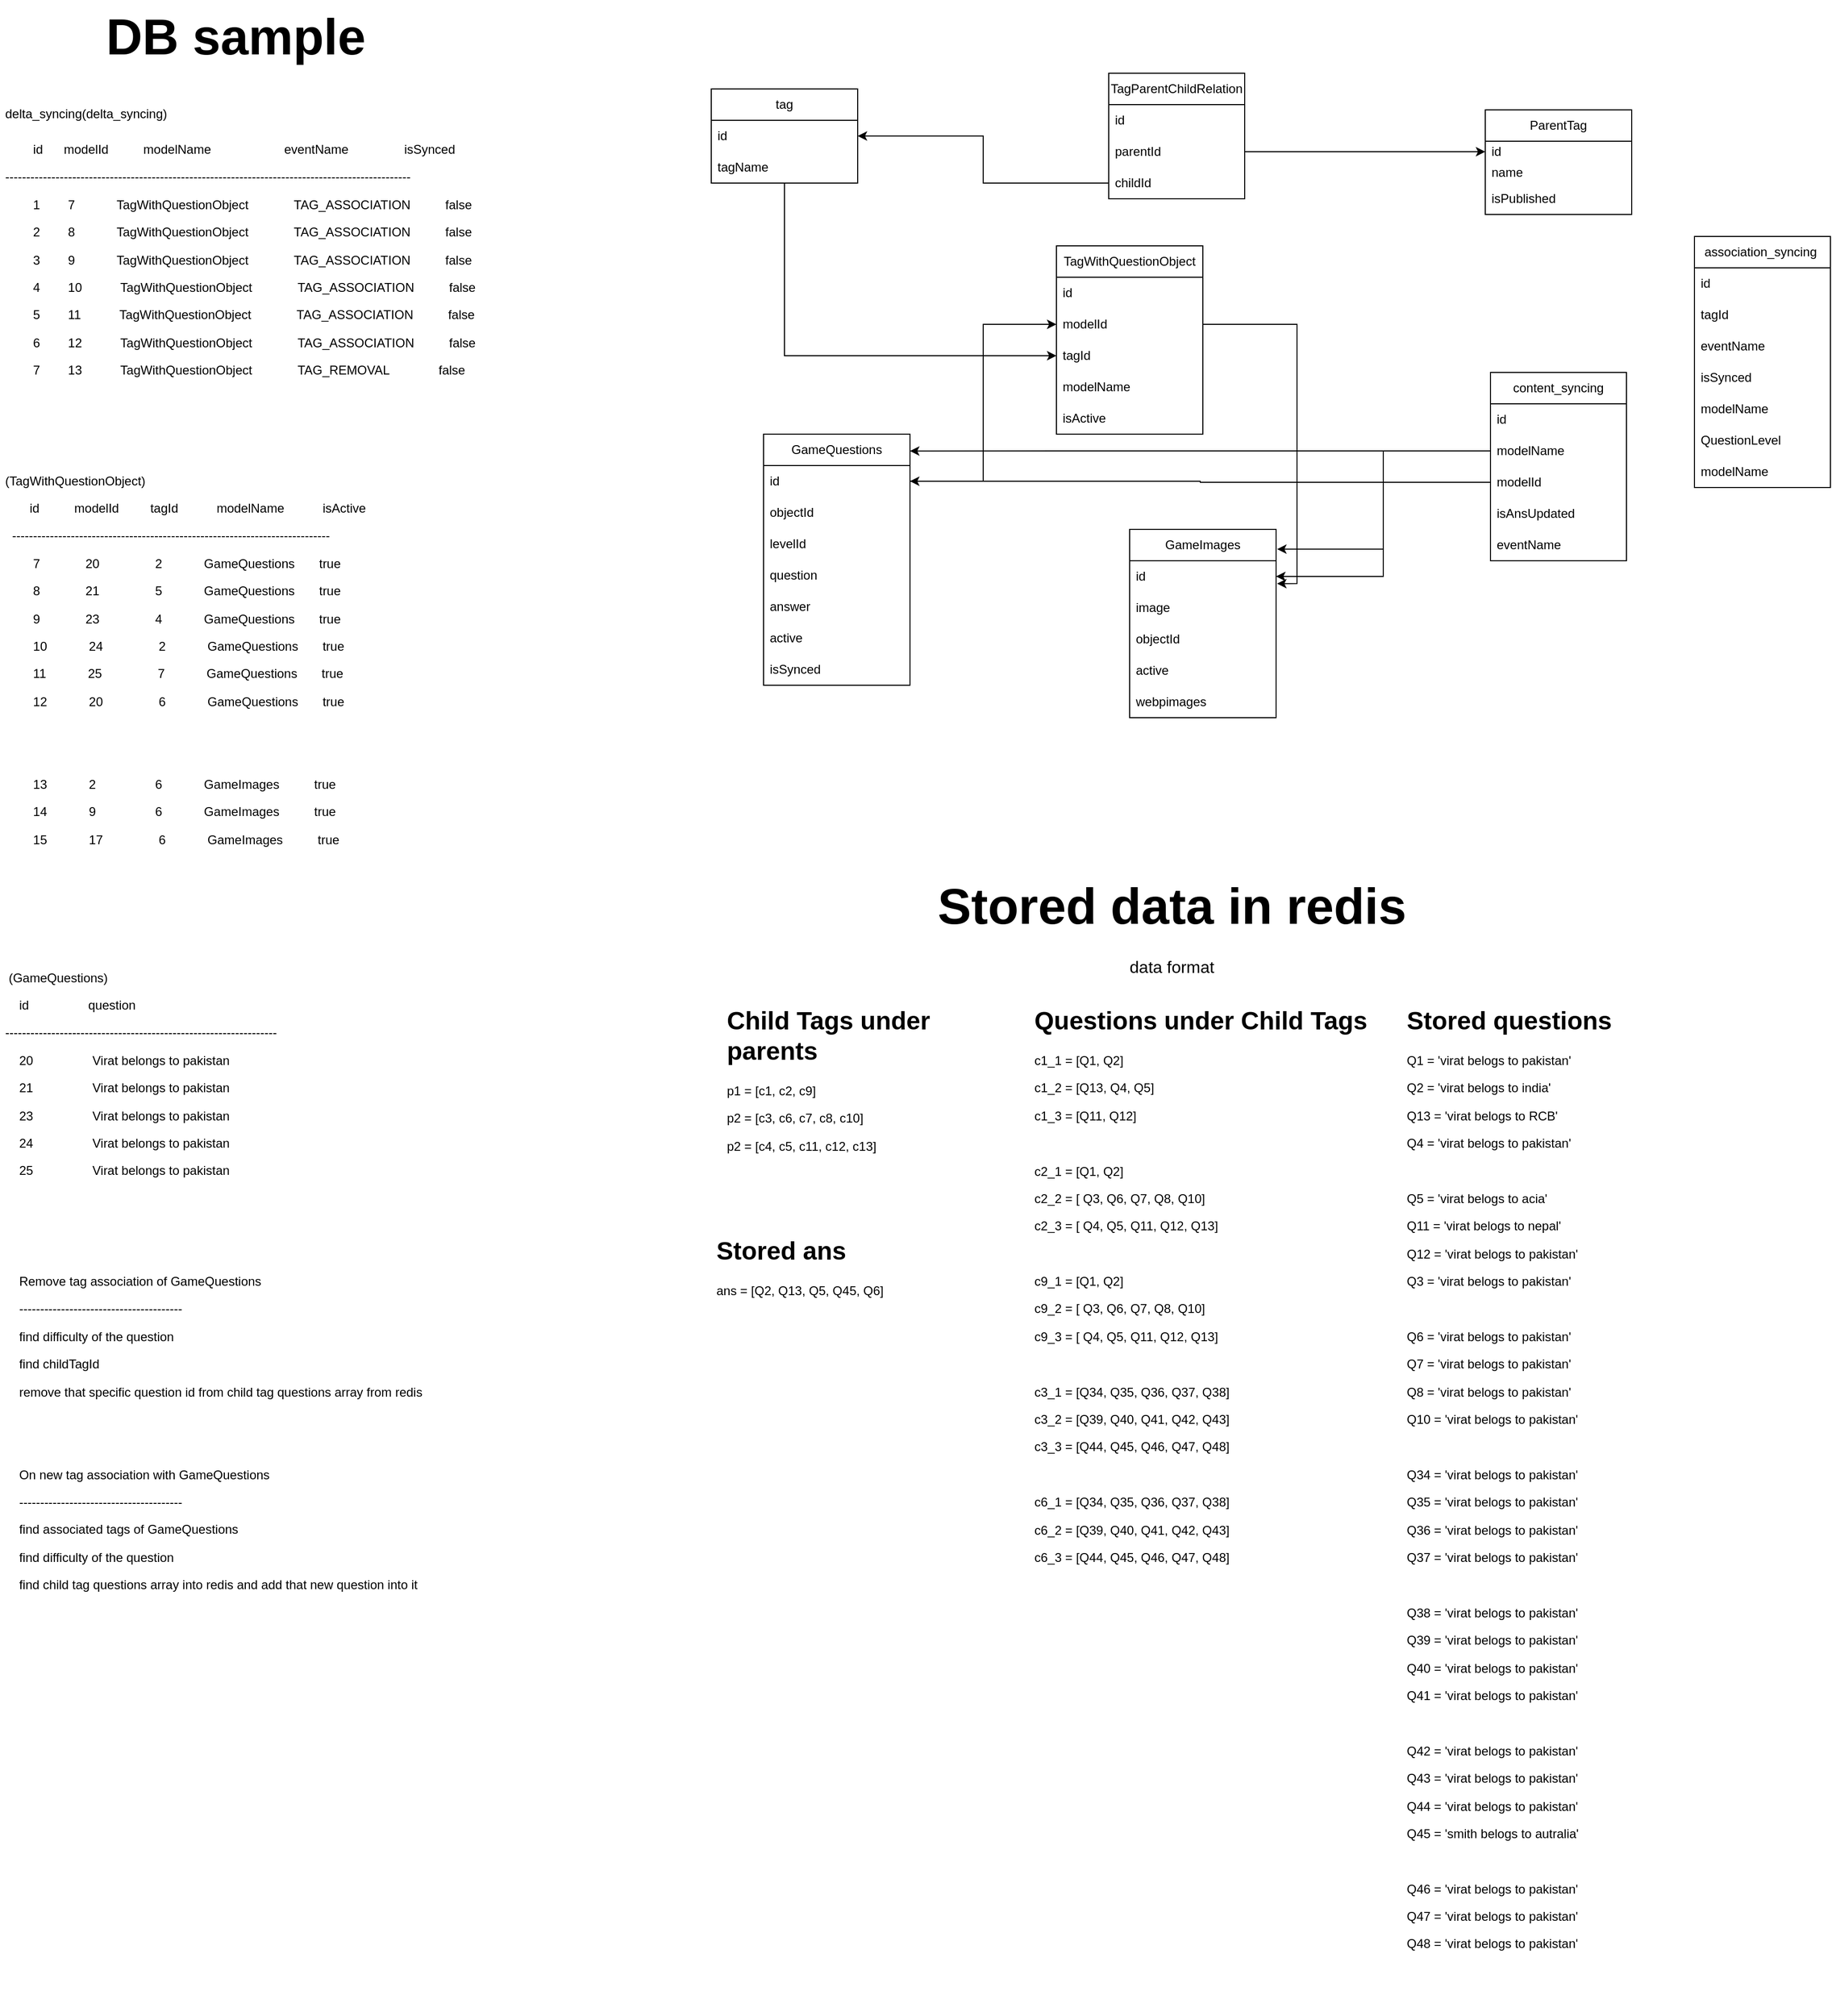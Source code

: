 <mxfile version="20.8.1" type="github">
  <diagram id="pn7QtyfDzhDfdzI91Lx6" name="Page-1">
    <mxGraphModel dx="2993" dy="1794" grid="1" gridSize="10" guides="1" tooltips="1" connect="1" arrows="1" fold="1" page="1" pageScale="1" pageWidth="827" pageHeight="1169" math="0" shadow="0">
      <root>
        <mxCell id="0" />
        <mxCell id="1" parent="0" />
        <mxCell id="H_lcCwCGOFw28XVvDMrc-1" value="TagWithQuestionObject" style="swimlane;fontStyle=0;childLayout=stackLayout;horizontal=1;startSize=30;horizontalStack=0;resizeParent=1;resizeParentMax=0;resizeLast=0;collapsible=1;marginBottom=0;whiteSpace=wrap;html=1;" parent="1" vertex="1">
          <mxGeometry x="40" y="109" width="140" height="180" as="geometry">
            <mxRectangle x="-160" y="110" width="170" height="30" as="alternateBounds" />
          </mxGeometry>
        </mxCell>
        <mxCell id="H_lcCwCGOFw28XVvDMrc-2" value="&lt;div style=&quot;text-align: center;&quot;&gt;&lt;span style=&quot;background-color: initial;&quot;&gt;id&lt;/span&gt;&lt;/div&gt;" style="text;strokeColor=none;fillColor=none;align=left;verticalAlign=middle;spacingLeft=4;spacingRight=4;overflow=hidden;points=[[0,0.5],[1,0.5]];portConstraint=eastwest;rotatable=0;whiteSpace=wrap;html=1;" parent="H_lcCwCGOFw28XVvDMrc-1" vertex="1">
          <mxGeometry y="30" width="140" height="30" as="geometry" />
        </mxCell>
        <mxCell id="H_lcCwCGOFw28XVvDMrc-26" value="&lt;span style=&quot;text-align: center;&quot;&gt;modelId&lt;/span&gt;" style="text;strokeColor=none;fillColor=none;align=left;verticalAlign=middle;spacingLeft=4;spacingRight=4;overflow=hidden;points=[[0,0.5],[1,0.5]];portConstraint=eastwest;rotatable=0;whiteSpace=wrap;html=1;" parent="H_lcCwCGOFw28XVvDMrc-1" vertex="1">
          <mxGeometry y="60" width="140" height="30" as="geometry" />
        </mxCell>
        <mxCell id="H_lcCwCGOFw28XVvDMrc-3" value="&lt;div style=&quot;border-color: var(--border-color); text-align: center;&quot;&gt;tagId&lt;/div&gt;" style="text;strokeColor=none;fillColor=none;align=left;verticalAlign=middle;spacingLeft=4;spacingRight=4;overflow=hidden;points=[[0,0.5],[1,0.5]];portConstraint=eastwest;rotatable=0;whiteSpace=wrap;html=1;" parent="H_lcCwCGOFw28XVvDMrc-1" vertex="1">
          <mxGeometry y="90" width="140" height="30" as="geometry" />
        </mxCell>
        <mxCell id="H_lcCwCGOFw28XVvDMrc-4" value="&lt;div style=&quot;border-color: var(--border-color); text-align: center;&quot;&gt;modelName&lt;/div&gt;" style="text;strokeColor=none;fillColor=none;align=left;verticalAlign=middle;spacingLeft=4;spacingRight=4;overflow=hidden;points=[[0,0.5],[1,0.5]];portConstraint=eastwest;rotatable=0;whiteSpace=wrap;html=1;" parent="H_lcCwCGOFw28XVvDMrc-1" vertex="1">
          <mxGeometry y="120" width="140" height="30" as="geometry" />
        </mxCell>
        <mxCell id="H_lcCwCGOFw28XVvDMrc-7" value="&lt;span style=&quot;text-align: center;&quot;&gt;isActive&lt;/span&gt;" style="text;strokeColor=none;fillColor=none;align=left;verticalAlign=middle;spacingLeft=4;spacingRight=4;overflow=hidden;points=[[0,0.5],[1,0.5]];portConstraint=eastwest;rotatable=0;whiteSpace=wrap;html=1;" parent="H_lcCwCGOFw28XVvDMrc-1" vertex="1">
          <mxGeometry y="150" width="140" height="30" as="geometry" />
        </mxCell>
        <mxCell id="H_lcCwCGOFw28XVvDMrc-8" value="TagParentChildRelation" style="swimlane;fontStyle=0;childLayout=stackLayout;horizontal=1;startSize=30;horizontalStack=0;resizeParent=1;resizeParentMax=0;resizeLast=0;collapsible=1;marginBottom=0;whiteSpace=wrap;html=1;" parent="1" vertex="1">
          <mxGeometry x="90" y="-56" width="130" height="120" as="geometry">
            <mxRectangle x="-160" y="110" width="170" height="30" as="alternateBounds" />
          </mxGeometry>
        </mxCell>
        <mxCell id="H_lcCwCGOFw28XVvDMrc-9" value="&lt;div style=&quot;text-align: center;&quot;&gt;id&lt;/div&gt;" style="text;strokeColor=none;fillColor=none;align=left;verticalAlign=middle;spacingLeft=4;spacingRight=4;overflow=hidden;points=[[0,0.5],[1,0.5]];portConstraint=eastwest;rotatable=0;whiteSpace=wrap;html=1;" parent="H_lcCwCGOFw28XVvDMrc-8" vertex="1">
          <mxGeometry y="30" width="130" height="30" as="geometry" />
        </mxCell>
        <mxCell id="H_lcCwCGOFw28XVvDMrc-24" value="&lt;div style=&quot;text-align: center;&quot;&gt;&lt;span style=&quot;background-color: initial;&quot;&gt;parentId&lt;/span&gt;&lt;/div&gt;" style="text;strokeColor=none;fillColor=none;align=left;verticalAlign=middle;spacingLeft=4;spacingRight=4;overflow=hidden;points=[[0,0.5],[1,0.5]];portConstraint=eastwest;rotatable=0;whiteSpace=wrap;html=1;" parent="H_lcCwCGOFw28XVvDMrc-8" vertex="1">
          <mxGeometry y="60" width="130" height="30" as="geometry" />
        </mxCell>
        <mxCell id="H_lcCwCGOFw28XVvDMrc-10" value="&lt;div style=&quot;border-color: var(--border-color); text-align: center;&quot;&gt;childId&lt;br&gt;&lt;/div&gt;" style="text;strokeColor=none;fillColor=none;align=left;verticalAlign=middle;spacingLeft=4;spacingRight=4;overflow=hidden;points=[[0,0.5],[1,0.5]];portConstraint=eastwest;rotatable=0;whiteSpace=wrap;html=1;" parent="H_lcCwCGOFw28XVvDMrc-8" vertex="1">
          <mxGeometry y="90" width="130" height="30" as="geometry" />
        </mxCell>
        <mxCell id="H_lcCwCGOFw28XVvDMrc-41" style="edgeStyle=orthogonalEdgeStyle;rounded=0;orthogonalLoop=1;jettySize=auto;html=1;entryX=0;entryY=0.5;entryDx=0;entryDy=0;" parent="1" source="H_lcCwCGOFw28XVvDMrc-14" target="H_lcCwCGOFw28XVvDMrc-3" edge="1">
          <mxGeometry relative="1" as="geometry" />
        </mxCell>
        <mxCell id="H_lcCwCGOFw28XVvDMrc-14" value="tag" style="swimlane;fontStyle=0;childLayout=stackLayout;horizontal=1;startSize=30;horizontalStack=0;resizeParent=1;resizeParentMax=0;resizeLast=0;collapsible=1;marginBottom=0;whiteSpace=wrap;html=1;" parent="1" vertex="1">
          <mxGeometry x="-290" y="-41" width="140" height="90" as="geometry">
            <mxRectangle x="-160" y="110" width="170" height="30" as="alternateBounds" />
          </mxGeometry>
        </mxCell>
        <mxCell id="H_lcCwCGOFw28XVvDMrc-15" value="&lt;div style=&quot;text-align: center;&quot;&gt;id&lt;/div&gt;" style="text;strokeColor=none;fillColor=none;align=left;verticalAlign=middle;spacingLeft=4;spacingRight=4;overflow=hidden;points=[[0,0.5],[1,0.5]];portConstraint=eastwest;rotatable=0;whiteSpace=wrap;html=1;" parent="H_lcCwCGOFw28XVvDMrc-14" vertex="1">
          <mxGeometry y="30" width="140" height="30" as="geometry" />
        </mxCell>
        <mxCell id="H_lcCwCGOFw28XVvDMrc-22" value="&lt;div style=&quot;text-align: center;&quot;&gt;tagName&lt;/div&gt;" style="text;strokeColor=none;fillColor=none;align=left;verticalAlign=middle;spacingLeft=4;spacingRight=4;overflow=hidden;points=[[0,0.5],[1,0.5]];portConstraint=eastwest;rotatable=0;whiteSpace=wrap;html=1;" parent="H_lcCwCGOFw28XVvDMrc-14" vertex="1">
          <mxGeometry y="60" width="140" height="30" as="geometry" />
        </mxCell>
        <mxCell id="H_lcCwCGOFw28XVvDMrc-18" value="&lt;span style=&quot;&quot;&gt;ParentTag&lt;/span&gt;" style="swimlane;fontStyle=0;childLayout=stackLayout;horizontal=1;startSize=30;horizontalStack=0;resizeParent=1;resizeParentMax=0;resizeLast=0;collapsible=1;marginBottom=0;whiteSpace=wrap;html=1;" parent="1" vertex="1">
          <mxGeometry x="450" y="-21" width="140" height="100" as="geometry">
            <mxRectangle x="-160" y="110" width="170" height="30" as="alternateBounds" />
          </mxGeometry>
        </mxCell>
        <mxCell id="H_lcCwCGOFw28XVvDMrc-19" value="&lt;div style=&quot;text-align: center;&quot;&gt;id&lt;/div&gt;" style="text;strokeColor=none;fillColor=none;align=left;verticalAlign=middle;spacingLeft=4;spacingRight=4;overflow=hidden;points=[[0,0.5],[1,0.5]];portConstraint=eastwest;rotatable=0;whiteSpace=wrap;html=1;" parent="H_lcCwCGOFw28XVvDMrc-18" vertex="1">
          <mxGeometry y="30" width="140" height="20" as="geometry" />
        </mxCell>
        <mxCell id="H_lcCwCGOFw28XVvDMrc-25" value="&lt;div style=&quot;text-align: center;&quot;&gt;&lt;span style=&quot;&quot;&gt;name&lt;/span&gt;&lt;br&gt;&lt;/div&gt;" style="text;strokeColor=none;fillColor=none;align=left;verticalAlign=middle;spacingLeft=4;spacingRight=4;overflow=hidden;points=[[0,0.5],[1,0.5]];portConstraint=eastwest;rotatable=0;whiteSpace=wrap;html=1;" parent="H_lcCwCGOFw28XVvDMrc-18" vertex="1">
          <mxGeometry y="50" width="140" height="20" as="geometry" />
        </mxCell>
        <mxCell id="H_lcCwCGOFw28XVvDMrc-20" value="&lt;div style=&quot;border-color: var(--border-color); text-align: center;&quot;&gt;&lt;span style=&quot;&quot;&gt;isPublished&lt;/span&gt;&lt;br&gt;&lt;/div&gt;" style="text;strokeColor=none;fillColor=none;align=left;verticalAlign=middle;spacingLeft=4;spacingRight=4;overflow=hidden;points=[[0,0.5],[1,0.5]];portConstraint=eastwest;rotatable=0;whiteSpace=wrap;html=1;" parent="H_lcCwCGOFw28XVvDMrc-18" vertex="1">
          <mxGeometry y="70" width="140" height="30" as="geometry" />
        </mxCell>
        <mxCell id="H_lcCwCGOFw28XVvDMrc-29" style="edgeStyle=orthogonalEdgeStyle;rounded=0;orthogonalLoop=1;jettySize=auto;html=1;entryX=0;entryY=0.5;entryDx=0;entryDy=0;" parent="1" source="H_lcCwCGOFw28XVvDMrc-24" target="H_lcCwCGOFw28XVvDMrc-19" edge="1">
          <mxGeometry relative="1" as="geometry" />
        </mxCell>
        <mxCell id="H_lcCwCGOFw28XVvDMrc-30" style="edgeStyle=orthogonalEdgeStyle;rounded=0;orthogonalLoop=1;jettySize=auto;html=1;entryX=1;entryY=0.5;entryDx=0;entryDy=0;" parent="1" source="H_lcCwCGOFw28XVvDMrc-10" target="H_lcCwCGOFw28XVvDMrc-15" edge="1">
          <mxGeometry relative="1" as="geometry" />
        </mxCell>
        <mxCell id="H_lcCwCGOFw28XVvDMrc-32" value="&lt;div style=&quot;border-color: var(--border-color);&quot;&gt;GameQuestions&lt;/div&gt;" style="swimlane;fontStyle=0;childLayout=stackLayout;horizontal=1;startSize=30;horizontalStack=0;resizeParent=1;resizeParentMax=0;resizeLast=0;collapsible=1;marginBottom=0;whiteSpace=wrap;html=1;" parent="1" vertex="1">
          <mxGeometry x="-240" y="289" width="140" height="240" as="geometry">
            <mxRectangle x="-160" y="110" width="170" height="30" as="alternateBounds" />
          </mxGeometry>
        </mxCell>
        <mxCell id="H_lcCwCGOFw28XVvDMrc-33" value="&lt;div style=&quot;text-align: center;&quot;&gt;&lt;span style=&quot;background-color: initial;&quot;&gt;id&lt;/span&gt;&lt;/div&gt;" style="text;strokeColor=none;fillColor=none;align=left;verticalAlign=middle;spacingLeft=4;spacingRight=4;overflow=hidden;points=[[0,0.5],[1,0.5]];portConstraint=eastwest;rotatable=0;whiteSpace=wrap;html=1;" parent="H_lcCwCGOFw28XVvDMrc-32" vertex="1">
          <mxGeometry y="30" width="140" height="30" as="geometry" />
        </mxCell>
        <mxCell id="H_lcCwCGOFw28XVvDMrc-34" value="&lt;div style=&quot;border-color: var(--border-color); text-align: center;&quot;&gt;objectId&lt;/div&gt;" style="text;strokeColor=none;fillColor=none;align=left;verticalAlign=middle;spacingLeft=4;spacingRight=4;overflow=hidden;points=[[0,0.5],[1,0.5]];portConstraint=eastwest;rotatable=0;whiteSpace=wrap;html=1;" parent="H_lcCwCGOFw28XVvDMrc-32" vertex="1">
          <mxGeometry y="60" width="140" height="30" as="geometry" />
        </mxCell>
        <mxCell id="H_lcCwCGOFw28XVvDMrc-35" value="&lt;div style=&quot;border-color: var(--border-color); text-align: center;&quot;&gt;&lt;div style=&quot;border-color: var(--border-color);&quot;&gt;levelId&lt;/div&gt;&lt;/div&gt;" style="text;strokeColor=none;fillColor=none;align=left;verticalAlign=middle;spacingLeft=4;spacingRight=4;overflow=hidden;points=[[0,0.5],[1,0.5]];portConstraint=eastwest;rotatable=0;whiteSpace=wrap;html=1;" parent="H_lcCwCGOFw28XVvDMrc-32" vertex="1">
          <mxGeometry y="90" width="140" height="30" as="geometry" />
        </mxCell>
        <mxCell id="H_lcCwCGOFw28XVvDMrc-36" value="&lt;div style=&quot;border-color: var(--border-color); text-align: center;&quot;&gt;&lt;div style=&quot;border-color: var(--border-color);&quot;&gt;question&lt;/div&gt;&lt;/div&gt;" style="text;strokeColor=none;fillColor=none;align=left;verticalAlign=middle;spacingLeft=4;spacingRight=4;overflow=hidden;points=[[0,0.5],[1,0.5]];portConstraint=eastwest;rotatable=0;whiteSpace=wrap;html=1;" parent="H_lcCwCGOFw28XVvDMrc-32" vertex="1">
          <mxGeometry y="120" width="140" height="30" as="geometry" />
        </mxCell>
        <mxCell id="H_lcCwCGOFw28XVvDMrc-37" value="&lt;div style=&quot;border-color: var(--border-color); text-align: center;&quot;&gt;answer&lt;/div&gt;" style="text;strokeColor=none;fillColor=none;align=left;verticalAlign=middle;spacingLeft=4;spacingRight=4;overflow=hidden;points=[[0,0.5],[1,0.5]];portConstraint=eastwest;rotatable=0;whiteSpace=wrap;html=1;" parent="H_lcCwCGOFw28XVvDMrc-32" vertex="1">
          <mxGeometry y="150" width="140" height="30" as="geometry" />
        </mxCell>
        <mxCell id="H_lcCwCGOFw28XVvDMrc-38" value="&lt;div style=&quot;border-color: var(--border-color); text-align: center;&quot;&gt;active&lt;/div&gt;" style="text;strokeColor=none;fillColor=none;align=left;verticalAlign=middle;spacingLeft=4;spacingRight=4;overflow=hidden;points=[[0,0.5],[1,0.5]];portConstraint=eastwest;rotatable=0;whiteSpace=wrap;html=1;" parent="H_lcCwCGOFw28XVvDMrc-32" vertex="1">
          <mxGeometry y="180" width="140" height="30" as="geometry" />
        </mxCell>
        <mxCell id="H_lcCwCGOFw28XVvDMrc-39" value="&lt;span style=&quot;text-align: center;&quot;&gt;isSynced&lt;/span&gt;" style="text;strokeColor=none;fillColor=none;align=left;verticalAlign=middle;spacingLeft=4;spacingRight=4;overflow=hidden;points=[[0,0.5],[1,0.5]];portConstraint=eastwest;rotatable=0;whiteSpace=wrap;html=1;" parent="H_lcCwCGOFw28XVvDMrc-32" vertex="1">
          <mxGeometry y="210" width="140" height="30" as="geometry" />
        </mxCell>
        <mxCell id="H_lcCwCGOFw28XVvDMrc-40" style="edgeStyle=orthogonalEdgeStyle;rounded=0;orthogonalLoop=1;jettySize=auto;html=1;entryX=0;entryY=0.5;entryDx=0;entryDy=0;" parent="1" source="H_lcCwCGOFw28XVvDMrc-33" target="H_lcCwCGOFw28XVvDMrc-26" edge="1">
          <mxGeometry relative="1" as="geometry" />
        </mxCell>
        <mxCell id="H_lcCwCGOFw28XVvDMrc-42" value="&lt;h1&gt;Child Tags under parents&amp;nbsp;&lt;/h1&gt;&lt;p&gt;p1 = [c1, c2, c9]&lt;/p&gt;&lt;p&gt;p2 = [c3, c6, c7, c8, c10]&lt;/p&gt;&lt;p&gt;p2 = [c4, c5, c11, c12, c13]&lt;/p&gt;" style="text;html=1;strokeColor=none;fillColor=none;spacing=5;spacingTop=-20;whiteSpace=wrap;overflow=hidden;rounded=0;" parent="1" vertex="1">
          <mxGeometry x="-280" y="830" width="270" height="150" as="geometry" />
        </mxCell>
        <mxCell id="H_lcCwCGOFw28XVvDMrc-43" value="&lt;h1&gt;Questions under Child Tags&lt;/h1&gt;&lt;p&gt;c1_1 = [Q1, Q2]&lt;/p&gt;&lt;p&gt;c1_2 = [Q13, Q4, Q5]&lt;/p&gt;&lt;p&gt;c1_3 = [Q11, Q12]&lt;/p&gt;&lt;p&gt;&lt;br&gt;&lt;/p&gt;&lt;p&gt;c2_1 = [Q1, Q2]&lt;/p&gt;&lt;p&gt;c2_2 = [ Q3, Q6, Q7, Q8, Q10]&lt;/p&gt;&lt;p&gt;c2_3 = [ Q4, Q5, Q11, Q12, Q13]&lt;/p&gt;&lt;p&gt;&lt;br&gt;&lt;/p&gt;&lt;p&gt;c9_1 = [Q1, Q2]&lt;/p&gt;&lt;p&gt;c9_2 = [ Q3, Q6, Q7, Q8, Q10]&lt;/p&gt;&lt;p&gt;c9_3 = [ Q4, Q5, Q11, Q12, Q13]&lt;/p&gt;&lt;p&gt;&lt;br&gt;&lt;/p&gt;&lt;p&gt;c3_1 = [Q34, Q35, Q36, Q37, Q38]&lt;/p&gt;&lt;p&gt;c3_2 = [Q39, Q40, Q41, Q42, Q43]&lt;/p&gt;&lt;p&gt;c3_3 = [Q44, Q45, Q46, Q47, Q48]&lt;/p&gt;&lt;p&gt;&lt;br&gt;&lt;/p&gt;&lt;p&gt;c6_1 = [Q34, Q35, Q36, Q37, Q38]&lt;/p&gt;&lt;p&gt;c6_2 = [Q39, Q40, Q41, Q42, Q43]&lt;/p&gt;&lt;p&gt;c6_3 = [Q44, Q45, Q46, Q47, Q48]&lt;/p&gt;" style="text;html=1;strokeColor=none;fillColor=none;spacing=5;spacingTop=-20;whiteSpace=wrap;overflow=hidden;rounded=0;" parent="1" vertex="1">
          <mxGeometry x="14" y="830" width="400" height="590" as="geometry" />
        </mxCell>
        <mxCell id="H_lcCwCGOFw28XVvDMrc-44" value="&lt;h1&gt;Stored questions&amp;nbsp;&lt;/h1&gt;&lt;p&gt;Q1 = &#39;virat belogs to pakistan&#39;&amp;nbsp;&lt;/p&gt;&lt;p&gt;Q2 = &#39;virat belogs to india&#39;&amp;nbsp;&lt;/p&gt;&lt;p&gt;Q13 = &#39;virat belogs to RCB&#39;&lt;/p&gt;&lt;p&gt;Q4 = &#39;virat belogs to pakistan&#39;&lt;/p&gt;&lt;p&gt;&lt;br&gt;&lt;/p&gt;&lt;p&gt;Q5 = &#39;virat belogs to acia&#39;&amp;nbsp;&lt;/p&gt;&lt;p&gt;Q11 = &#39;virat belogs to nepal&#39;&lt;/p&gt;&lt;p&gt;Q12 = &#39;virat belogs to pakistan&#39;&lt;/p&gt;&lt;p&gt;Q3 = &#39;virat belogs to pakistan&#39;&lt;/p&gt;&lt;p&gt;&lt;br&gt;&lt;/p&gt;&lt;p&gt;Q6 = &#39;virat belogs to pakistan&#39;&amp;nbsp;&lt;/p&gt;&lt;p&gt;Q7 = &#39;virat belogs to pakistan&#39;&amp;nbsp;&lt;/p&gt;&lt;p&gt;Q8 = &#39;virat belogs to pakistan&#39;&amp;nbsp;&lt;/p&gt;&lt;p&gt;Q10 = &#39;virat belogs to pakistan&#39;&lt;/p&gt;&lt;p&gt;&lt;br&gt;&lt;/p&gt;&lt;p&gt;Q34 = &#39;virat belogs to pakistan&#39;&lt;/p&gt;&lt;p&gt;Q35 = &#39;virat belogs to pakistan&#39;&lt;/p&gt;&lt;p&gt;Q36 = &#39;virat belogs to pakistan&#39;&lt;/p&gt;&lt;p&gt;Q37 = &#39;virat belogs to pakistan&#39;&lt;/p&gt;&lt;p&gt;&lt;br&gt;&lt;/p&gt;&lt;p&gt;Q38 = &#39;virat belogs to pakistan&#39;&lt;/p&gt;&lt;p&gt;Q39 = &#39;virat belogs to pakistan&#39;&lt;/p&gt;&lt;p&gt;Q40 = &#39;virat belogs to pakistan&#39;&lt;/p&gt;&lt;p&gt;Q41 = &#39;virat belogs to pakistan&#39;&lt;/p&gt;&lt;p&gt;&lt;br&gt;&lt;/p&gt;&lt;p&gt;Q42 = &#39;virat belogs to pakistan&#39;&lt;/p&gt;&lt;p&gt;Q43 = &#39;virat belogs to pakistan&#39;&lt;/p&gt;&lt;p&gt;Q44 = &#39;virat belogs to pakistan&#39;&lt;/p&gt;&lt;p&gt;Q45 = &#39;smith belogs to autralia&#39;&lt;/p&gt;&lt;p&gt;&lt;br&gt;&lt;/p&gt;&lt;p&gt;Q46 = &#39;virat belogs to pakistan&#39;&lt;/p&gt;&lt;p&gt;Q47 = &#39;virat belogs to pakistan&#39;&lt;/p&gt;&lt;p&gt;Q48 = &#39;virat belogs to pakistan&#39;&lt;/p&gt;" style="text;html=1;strokeColor=none;fillColor=none;spacing=5;spacingTop=-20;whiteSpace=wrap;overflow=hidden;rounded=0;" parent="1" vertex="1">
          <mxGeometry x="370" y="830" width="326" height="970" as="geometry" />
        </mxCell>
        <mxCell id="H_lcCwCGOFw28XVvDMrc-45" value="&lt;h1&gt;Stored ans&lt;/h1&gt;&lt;p&gt;ans = [Q2, Q13, Q5, Q45, Q6]&lt;br&gt;&lt;/p&gt;" style="text;html=1;strokeColor=none;fillColor=none;spacing=5;spacingTop=-20;whiteSpace=wrap;overflow=hidden;rounded=0;" parent="1" vertex="1">
          <mxGeometry x="-290" y="1050" width="270" height="120" as="geometry" />
        </mxCell>
        <mxCell id="H_lcCwCGOFw28XVvDMrc-47" value="association_syncing&amp;nbsp;" style="swimlane;fontStyle=0;childLayout=stackLayout;horizontal=1;startSize=30;horizontalStack=0;resizeParent=1;resizeParentMax=0;resizeLast=0;collapsible=1;marginBottom=0;whiteSpace=wrap;html=1;" parent="1" vertex="1">
          <mxGeometry x="650" y="100" width="130" height="240" as="geometry">
            <mxRectangle x="-160" y="110" width="170" height="30" as="alternateBounds" />
          </mxGeometry>
        </mxCell>
        <mxCell id="H_lcCwCGOFw28XVvDMrc-48" value="&lt;div style=&quot;text-align: center;&quot;&gt;id&lt;/div&gt;" style="text;strokeColor=none;fillColor=none;align=left;verticalAlign=middle;spacingLeft=4;spacingRight=4;overflow=hidden;points=[[0,0.5],[1,0.5]];portConstraint=eastwest;rotatable=0;whiteSpace=wrap;html=1;" parent="H_lcCwCGOFw28XVvDMrc-47" vertex="1">
          <mxGeometry y="30" width="130" height="30" as="geometry" />
        </mxCell>
        <mxCell id="H_lcCwCGOFw28XVvDMrc-49" value="&lt;div style=&quot;text-align: center;&quot;&gt;tagId&lt;/div&gt;" style="text;strokeColor=none;fillColor=none;align=left;verticalAlign=middle;spacingLeft=4;spacingRight=4;overflow=hidden;points=[[0,0.5],[1,0.5]];portConstraint=eastwest;rotatable=0;whiteSpace=wrap;html=1;" parent="H_lcCwCGOFw28XVvDMrc-47" vertex="1">
          <mxGeometry y="60" width="130" height="30" as="geometry" />
        </mxCell>
        <mxCell id="H_lcCwCGOFw28XVvDMrc-51" value="&lt;div style=&quot;border-color: var(--border-color); text-align: center;&quot;&gt;eventName&lt;/div&gt;" style="text;strokeColor=none;fillColor=none;align=left;verticalAlign=middle;spacingLeft=4;spacingRight=4;overflow=hidden;points=[[0,0.5],[1,0.5]];portConstraint=eastwest;rotatable=0;whiteSpace=wrap;html=1;" parent="H_lcCwCGOFw28XVvDMrc-47" vertex="1">
          <mxGeometry y="90" width="130" height="30" as="geometry" />
        </mxCell>
        <mxCell id="H_lcCwCGOFw28XVvDMrc-52" value="&lt;div style=&quot;border-color: var(--border-color); text-align: center;&quot;&gt;isSynced&lt;br&gt;&lt;/div&gt;" style="text;strokeColor=none;fillColor=none;align=left;verticalAlign=middle;spacingLeft=4;spacingRight=4;overflow=hidden;points=[[0,0.5],[1,0.5]];portConstraint=eastwest;rotatable=0;whiteSpace=wrap;html=1;" parent="H_lcCwCGOFw28XVvDMrc-47" vertex="1">
          <mxGeometry y="120" width="130" height="30" as="geometry" />
        </mxCell>
        <mxCell id="3YCr8QV62pMO8RFJuPsM-18" value="&lt;div style=&quot;border-color: var(--border-color); text-align: center;&quot;&gt;modelName&lt;/div&gt;" style="text;strokeColor=none;fillColor=none;align=left;verticalAlign=middle;spacingLeft=4;spacingRight=4;overflow=hidden;points=[[0,0.5],[1,0.5]];portConstraint=eastwest;rotatable=0;whiteSpace=wrap;html=1;" vertex="1" parent="H_lcCwCGOFw28XVvDMrc-47">
          <mxGeometry y="150" width="130" height="30" as="geometry" />
        </mxCell>
        <mxCell id="3YCr8QV62pMO8RFJuPsM-21" value="&lt;div style=&quot;border-color: var(--border-color); text-align: center;&quot;&gt;QuestionLevel&lt;/div&gt;" style="text;strokeColor=none;fillColor=none;align=left;verticalAlign=middle;spacingLeft=4;spacingRight=4;overflow=hidden;points=[[0,0.5],[1,0.5]];portConstraint=eastwest;rotatable=0;whiteSpace=wrap;html=1;" vertex="1" parent="H_lcCwCGOFw28XVvDMrc-47">
          <mxGeometry y="180" width="130" height="30" as="geometry" />
        </mxCell>
        <mxCell id="3YCr8QV62pMO8RFJuPsM-22" value="&lt;div style=&quot;border-color: var(--border-color); text-align: center;&quot;&gt;modelName&lt;/div&gt;" style="text;strokeColor=none;fillColor=none;align=left;verticalAlign=middle;spacingLeft=4;spacingRight=4;overflow=hidden;points=[[0,0.5],[1,0.5]];portConstraint=eastwest;rotatable=0;whiteSpace=wrap;html=1;" vertex="1" parent="H_lcCwCGOFw28XVvDMrc-47">
          <mxGeometry y="210" width="130" height="30" as="geometry" />
        </mxCell>
        <mxCell id="H_lcCwCGOFw28XVvDMrc-56" value="&lt;h1&gt;&lt;span style=&quot;background-color: initial; font-size: 12px; font-weight: normal;&quot;&gt;delta_syncing(delta_syncing)&lt;/span&gt;&lt;br&gt;&lt;/h1&gt;&lt;p&gt;&amp;nbsp; &amp;nbsp; &amp;nbsp; &amp;nbsp; id&amp;nbsp; &amp;nbsp; &amp;nbsp; modelId&amp;nbsp; &amp;nbsp; &amp;nbsp; &amp;nbsp; &amp;nbsp; modelName&amp;nbsp; &amp;nbsp; &amp;nbsp; &amp;nbsp; &amp;nbsp; &amp;nbsp; &amp;nbsp; &amp;nbsp; &amp;nbsp; &amp;nbsp; &amp;nbsp;eventName&amp;nbsp; &amp;nbsp; &amp;nbsp; &amp;nbsp; &amp;nbsp; &amp;nbsp; &amp;nbsp; &amp;nbsp; isSynced&lt;/p&gt;&lt;p&gt;-------------------------------------------------------------------------------------------------&lt;/p&gt;&lt;p&gt;&amp;nbsp; &amp;nbsp; &amp;nbsp; &amp;nbsp; 1&amp;nbsp; &amp;nbsp; &amp;nbsp; &amp;nbsp; 7&amp;nbsp; &amp;nbsp; &amp;nbsp; &amp;nbsp; &amp;nbsp; &amp;nbsp; TagWithQuestionObject&amp;nbsp; &amp;nbsp; &amp;nbsp; &amp;nbsp; &amp;nbsp; &amp;nbsp; &amp;nbsp;TAG_ASSOCIATION&amp;nbsp; &amp;nbsp; &amp;nbsp; &amp;nbsp; &amp;nbsp; false&lt;/p&gt;&lt;p&gt;&amp;nbsp; &amp;nbsp; &amp;nbsp; &amp;nbsp; 2&amp;nbsp; &amp;nbsp; &amp;nbsp; &amp;nbsp; 8&amp;nbsp; &amp;nbsp; &amp;nbsp; &amp;nbsp; &amp;nbsp; &amp;nbsp; TagWithQuestionObject&amp;nbsp; &amp;nbsp; &amp;nbsp; &amp;nbsp; &amp;nbsp; &amp;nbsp; &amp;nbsp;TAG_ASSOCIATION&amp;nbsp; &amp;nbsp; &amp;nbsp; &amp;nbsp; &amp;nbsp; false&lt;/p&gt;&lt;p&gt;&amp;nbsp; &amp;nbsp; &amp;nbsp; &amp;nbsp; 3&amp;nbsp; &amp;nbsp; &amp;nbsp; &amp;nbsp; 9&amp;nbsp; &amp;nbsp; &amp;nbsp; &amp;nbsp; &amp;nbsp; &amp;nbsp; TagWithQuestionObject&amp;nbsp; &amp;nbsp; &amp;nbsp; &amp;nbsp; &amp;nbsp; &amp;nbsp; &amp;nbsp;TAG_ASSOCIATION&amp;nbsp; &amp;nbsp; &amp;nbsp; &amp;nbsp; &amp;nbsp; false&lt;/p&gt;&lt;p&gt;&amp;nbsp; &amp;nbsp; &amp;nbsp; &amp;nbsp; 4&amp;nbsp; &amp;nbsp; &amp;nbsp; &amp;nbsp; 10&amp;nbsp; &amp;nbsp; &amp;nbsp; &amp;nbsp; &amp;nbsp; &amp;nbsp;TagWithQuestionObject&amp;nbsp; &amp;nbsp; &amp;nbsp; &amp;nbsp; &amp;nbsp; &amp;nbsp; &amp;nbsp;TAG_ASSOCIATION&amp;nbsp; &amp;nbsp; &amp;nbsp; &amp;nbsp; &amp;nbsp; false&lt;/p&gt;&lt;p&gt;&amp;nbsp; &amp;nbsp; &amp;nbsp; &amp;nbsp; 5&amp;nbsp; &amp;nbsp; &amp;nbsp; &amp;nbsp; 11&amp;nbsp; &amp;nbsp; &amp;nbsp; &amp;nbsp; &amp;nbsp; &amp;nbsp;TagWithQuestionObject&amp;nbsp; &amp;nbsp; &amp;nbsp; &amp;nbsp; &amp;nbsp; &amp;nbsp; &amp;nbsp;TAG_ASSOCIATION&amp;nbsp; &amp;nbsp; &amp;nbsp; &amp;nbsp; &amp;nbsp; false&amp;nbsp; &amp;nbsp; &amp;nbsp; &amp;nbsp; &amp;nbsp;&lt;/p&gt;&lt;p&gt;&amp;nbsp; &amp;nbsp; &amp;nbsp; &amp;nbsp; 6&amp;nbsp; &amp;nbsp; &amp;nbsp; &amp;nbsp; 12&amp;nbsp; &amp;nbsp; &amp;nbsp; &amp;nbsp; &amp;nbsp; &amp;nbsp;TagWithQuestionObject&amp;nbsp; &amp;nbsp; &amp;nbsp; &amp;nbsp; &amp;nbsp; &amp;nbsp; &amp;nbsp;TAG_ASSOCIATION&amp;nbsp; &amp;nbsp; &amp;nbsp; &amp;nbsp; &amp;nbsp; false&amp;nbsp; &amp;nbsp; &amp;nbsp; &amp;nbsp; &amp;nbsp;&lt;/p&gt;&lt;p&gt;&amp;nbsp; &amp;nbsp; &amp;nbsp; &amp;nbsp; 7&amp;nbsp; &amp;nbsp; &amp;nbsp; &amp;nbsp; 13&amp;nbsp; &amp;nbsp; &amp;nbsp; &amp;nbsp; &amp;nbsp; &amp;nbsp;TagWithQuestionObject&amp;nbsp; &amp;nbsp; &amp;nbsp; &amp;nbsp; &amp;nbsp; &amp;nbsp; &amp;nbsp;TAG_REMOVAL&amp;nbsp; &amp;nbsp; &amp;nbsp; &amp;nbsp; &amp;nbsp; &amp;nbsp; &amp;nbsp; false&amp;nbsp; &amp;nbsp;&amp;nbsp;&lt;/p&gt;&lt;p&gt;&lt;br&gt;&lt;/p&gt;&lt;p&gt;&lt;br&gt;&lt;/p&gt;&lt;p&gt;&lt;br&gt;&lt;/p&gt;&lt;p&gt;(TagWithQuestionObject)&lt;/p&gt;&lt;p&gt;&amp;nbsp; &amp;nbsp; &amp;nbsp; &amp;nbsp;id&amp;nbsp; &amp;nbsp; &amp;nbsp; &amp;nbsp; &amp;nbsp; modelId&amp;nbsp; &amp;nbsp; &amp;nbsp; &amp;nbsp; &amp;nbsp;tagId&amp;nbsp; &amp;nbsp; &amp;nbsp; &amp;nbsp; &amp;nbsp; &amp;nbsp;modelName&amp;nbsp; &amp;nbsp; &amp;nbsp; &amp;nbsp; &amp;nbsp; &amp;nbsp;isActive&lt;/p&gt;&lt;p&gt;&amp;nbsp; ----------------------------------------------------------------------------&lt;/p&gt;&lt;p&gt;&amp;nbsp; &amp;nbsp; &amp;nbsp; &amp;nbsp; 7&amp;nbsp; &amp;nbsp; &amp;nbsp; &amp;nbsp; &amp;nbsp; &amp;nbsp; &amp;nbsp;20&amp;nbsp; &amp;nbsp; &amp;nbsp; &amp;nbsp; &amp;nbsp; &amp;nbsp; &amp;nbsp; &amp;nbsp; 2&amp;nbsp; &amp;nbsp; &amp;nbsp; &amp;nbsp; &amp;nbsp; &amp;nbsp; GameQuestions&amp;nbsp; &amp;nbsp; &amp;nbsp; &amp;nbsp;true&lt;/p&gt;&lt;p&gt;&amp;nbsp; &amp;nbsp; &amp;nbsp; &amp;nbsp; 8&amp;nbsp; &amp;nbsp; &amp;nbsp; &amp;nbsp; &amp;nbsp; &amp;nbsp; &amp;nbsp;21&amp;nbsp; &amp;nbsp; &amp;nbsp; &amp;nbsp; &amp;nbsp; &amp;nbsp; &amp;nbsp; &amp;nbsp; 5&amp;nbsp; &amp;nbsp; &amp;nbsp; &amp;nbsp; &amp;nbsp; &amp;nbsp; GameQuestions&amp;nbsp; &amp;nbsp; &amp;nbsp; &amp;nbsp;true&lt;/p&gt;&lt;p&gt;&amp;nbsp; &amp;nbsp; &amp;nbsp; &amp;nbsp; 9&amp;nbsp; &amp;nbsp; &amp;nbsp; &amp;nbsp; &amp;nbsp; &amp;nbsp; &amp;nbsp;23&amp;nbsp; &amp;nbsp; &amp;nbsp; &amp;nbsp; &amp;nbsp; &amp;nbsp; &amp;nbsp; &amp;nbsp; 4&amp;nbsp; &amp;nbsp; &amp;nbsp; &amp;nbsp; &amp;nbsp; &amp;nbsp; GameQuestions&amp;nbsp; &amp;nbsp; &amp;nbsp; &amp;nbsp;true&lt;/p&gt;&lt;p&gt;&amp;nbsp; &amp;nbsp; &amp;nbsp; &amp;nbsp; 10&amp;nbsp; &amp;nbsp; &amp;nbsp; &amp;nbsp; &amp;nbsp; &amp;nbsp; 24&amp;nbsp; &amp;nbsp; &amp;nbsp; &amp;nbsp; &amp;nbsp; &amp;nbsp; &amp;nbsp; &amp;nbsp; 2&amp;nbsp; &amp;nbsp; &amp;nbsp; &amp;nbsp; &amp;nbsp; &amp;nbsp; GameQuestions&amp;nbsp; &amp;nbsp; &amp;nbsp; &amp;nbsp;true&lt;/p&gt;&lt;p&gt;&amp;nbsp; &amp;nbsp; &amp;nbsp; &amp;nbsp; 11&amp;nbsp; &amp;nbsp; &amp;nbsp; &amp;nbsp; &amp;nbsp; &amp;nbsp; 25&amp;nbsp; &amp;nbsp; &amp;nbsp; &amp;nbsp; &amp;nbsp; &amp;nbsp; &amp;nbsp; &amp;nbsp; 7&amp;nbsp; &amp;nbsp; &amp;nbsp; &amp;nbsp; &amp;nbsp; &amp;nbsp; GameQuestions&amp;nbsp; &amp;nbsp; &amp;nbsp; &amp;nbsp;true&lt;/p&gt;&lt;p&gt;&amp;nbsp; &amp;nbsp; &amp;nbsp; &amp;nbsp; 12&amp;nbsp; &amp;nbsp; &amp;nbsp; &amp;nbsp; &amp;nbsp; &amp;nbsp; 20&amp;nbsp; &amp;nbsp; &amp;nbsp; &amp;nbsp; &amp;nbsp; &amp;nbsp; &amp;nbsp; &amp;nbsp; 6&amp;nbsp; &amp;nbsp; &amp;nbsp; &amp;nbsp; &amp;nbsp; &amp;nbsp; GameQuestions&amp;nbsp; &amp;nbsp; &amp;nbsp; &amp;nbsp;true&lt;/p&gt;&lt;p&gt;&lt;br&gt;&lt;/p&gt;&lt;p&gt;&amp;nbsp; &amp;nbsp; &amp;nbsp; &amp;nbsp;&amp;nbsp;&lt;/p&gt;&lt;p&gt;&amp;nbsp; &amp;nbsp; &amp;nbsp; &amp;nbsp; 13&amp;nbsp; &amp;nbsp; &amp;nbsp; &amp;nbsp; &amp;nbsp; &amp;nbsp; 2&amp;nbsp; &amp;nbsp; &amp;nbsp; &amp;nbsp; &amp;nbsp; &amp;nbsp; &amp;nbsp; &amp;nbsp; &amp;nbsp;6&amp;nbsp; &amp;nbsp; &amp;nbsp; &amp;nbsp; &amp;nbsp; &amp;nbsp; GameImages&amp;nbsp; &amp;nbsp; &amp;nbsp; &amp;nbsp; &amp;nbsp; true&lt;/p&gt;&lt;p&gt;&amp;nbsp; &amp;nbsp; &amp;nbsp; &amp;nbsp; 14&amp;nbsp; &amp;nbsp; &amp;nbsp; &amp;nbsp; &amp;nbsp; &amp;nbsp; 9&amp;nbsp; &amp;nbsp; &amp;nbsp; &amp;nbsp; &amp;nbsp; &amp;nbsp; &amp;nbsp; &amp;nbsp; &amp;nbsp;6&amp;nbsp; &amp;nbsp; &amp;nbsp; &amp;nbsp; &amp;nbsp; &amp;nbsp; GameImages&amp;nbsp; &amp;nbsp; &amp;nbsp; &amp;nbsp; &amp;nbsp; true&lt;/p&gt;&lt;p&gt;&amp;nbsp; &amp;nbsp; &amp;nbsp; &amp;nbsp; 15&amp;nbsp; &amp;nbsp; &amp;nbsp; &amp;nbsp; &amp;nbsp; &amp;nbsp; 17&amp;nbsp; &amp;nbsp; &amp;nbsp; &amp;nbsp; &amp;nbsp; &amp;nbsp; &amp;nbsp; &amp;nbsp; 6&amp;nbsp; &amp;nbsp; &amp;nbsp; &amp;nbsp; &amp;nbsp; &amp;nbsp; GameImages&amp;nbsp; &amp;nbsp; &amp;nbsp; &amp;nbsp; &amp;nbsp; true&lt;/p&gt;&lt;p&gt;&lt;br&gt;&lt;/p&gt;&lt;p&gt;&amp;nbsp; &amp;nbsp; &amp;nbsp; &amp;nbsp;&amp;nbsp;&lt;/p&gt;&lt;p&gt;&lt;br&gt;&lt;/p&gt;&lt;p&gt;&lt;br&gt;&lt;/p&gt;&lt;p&gt;&amp;nbsp;(GameQuestions)&amp;nbsp; &amp;nbsp;&lt;/p&gt;&lt;p&gt;&amp;nbsp; &amp;nbsp; id&amp;nbsp; &amp;nbsp; &amp;nbsp; &amp;nbsp; &amp;nbsp; &amp;nbsp; &amp;nbsp; &amp;nbsp; &amp;nbsp;question&lt;/p&gt;&lt;p&gt;-----------------------------------------------------------------&lt;/p&gt;&lt;p&gt;&amp;nbsp; &amp;nbsp; 20&amp;nbsp; &amp;nbsp; &amp;nbsp; &amp;nbsp; &amp;nbsp; &amp;nbsp; &amp;nbsp; &amp;nbsp; &amp;nbsp;Virat belongs to pakistan&lt;/p&gt;&lt;p&gt;&amp;nbsp; &amp;nbsp; 21&amp;nbsp; &amp;nbsp; &amp;nbsp; &amp;nbsp; &amp;nbsp; &amp;nbsp; &amp;nbsp; &amp;nbsp; &amp;nbsp;Virat belongs to pakistan&lt;/p&gt;&lt;p&gt;&amp;nbsp; &amp;nbsp; 23&amp;nbsp; &amp;nbsp; &amp;nbsp; &amp;nbsp; &amp;nbsp; &amp;nbsp; &amp;nbsp; &amp;nbsp; &amp;nbsp;Virat belongs to pakistan&lt;/p&gt;&lt;p&gt;&amp;nbsp; &amp;nbsp; 24&amp;nbsp; &amp;nbsp; &amp;nbsp; &amp;nbsp; &amp;nbsp; &amp;nbsp; &amp;nbsp; &amp;nbsp; &amp;nbsp;Virat belongs to pakistan&lt;/p&gt;&lt;p&gt;&amp;nbsp; &amp;nbsp; 25&amp;nbsp; &amp;nbsp; &amp;nbsp; &amp;nbsp; &amp;nbsp; &amp;nbsp; &amp;nbsp; &amp;nbsp; &amp;nbsp;Virat belongs to pakistan&lt;/p&gt;&lt;p&gt;&lt;br&gt;&lt;/p&gt;&lt;p&gt;&lt;br&gt;&lt;/p&gt;&lt;p&gt;&lt;br&gt;&lt;/p&gt;&lt;p&gt;&amp;nbsp; &amp;nbsp; Remove tag association of GameQuestions&lt;/p&gt;&lt;p&gt;&amp;nbsp; &amp;nbsp; ---------------------------------------&lt;/p&gt;&lt;p&gt;&amp;nbsp; &amp;nbsp; find difficulty of the question&lt;/p&gt;&lt;p&gt;&amp;nbsp; &amp;nbsp; find childTagId&lt;/p&gt;&lt;p&gt;&amp;nbsp; &amp;nbsp; remove that specific question id from child tag questions array from redis&lt;/p&gt;&lt;p&gt;&lt;br&gt;&lt;/p&gt;&lt;p&gt;&lt;br&gt;&lt;/p&gt;&lt;p&gt;&amp;nbsp; &amp;nbsp; On new tag association with GameQuestions&lt;/p&gt;&lt;p&gt;&amp;nbsp; &amp;nbsp; ---------------------------------------&lt;/p&gt;&lt;p&gt;&amp;nbsp; &amp;nbsp; find associated tags of GameQuestions&lt;/p&gt;&lt;p&gt;&amp;nbsp; &amp;nbsp; find difficulty of the question&lt;/p&gt;&lt;p&gt;&amp;nbsp; &amp;nbsp; find child tag questions array into redis and add that new question into it&lt;/p&gt;&lt;p&gt;&lt;br&gt;&lt;/p&gt;" style="text;html=1;strokeColor=none;fillColor=none;spacing=5;spacingTop=-20;whiteSpace=wrap;overflow=hidden;rounded=0;" parent="1" vertex="1">
          <mxGeometry x="-970" y="-41" width="570" height="1600" as="geometry" />
        </mxCell>
        <mxCell id="3YCr8QV62pMO8RFJuPsM-3" value="&lt;font style=&quot;&quot;&gt;&lt;span style=&quot;font-weight: bold; font-size: 48px;&quot;&gt;Stored data in redis&lt;/span&gt;&lt;br&gt;&lt;font style=&quot;&quot; size=&quot;3&quot;&gt;data format&lt;/font&gt;&lt;br&gt;&lt;/font&gt;" style="text;html=1;align=center;verticalAlign=middle;resizable=0;points=[];autosize=1;strokeColor=none;fillColor=none;fontSize=36;" vertex="1" parent="1">
          <mxGeometry x="-85" y="707" width="470" height="110" as="geometry" />
        </mxCell>
        <mxCell id="3YCr8QV62pMO8RFJuPsM-9" value="&lt;div style=&quot;border-color: var(--border-color);&quot;&gt;GameImages&lt;/div&gt;" style="swimlane;fontStyle=0;childLayout=stackLayout;horizontal=1;startSize=30;horizontalStack=0;resizeParent=1;resizeParentMax=0;resizeLast=0;collapsible=1;marginBottom=0;whiteSpace=wrap;html=1;" vertex="1" parent="1">
          <mxGeometry x="110" y="380" width="140" height="180" as="geometry">
            <mxRectangle x="-160" y="110" width="170" height="30" as="alternateBounds" />
          </mxGeometry>
        </mxCell>
        <mxCell id="3YCr8QV62pMO8RFJuPsM-10" value="&lt;div style=&quot;text-align: center;&quot;&gt;&lt;span style=&quot;background-color: initial;&quot;&gt;id&lt;/span&gt;&lt;/div&gt;" style="text;strokeColor=none;fillColor=none;align=left;verticalAlign=middle;spacingLeft=4;spacingRight=4;overflow=hidden;points=[[0,0.5],[1,0.5]];portConstraint=eastwest;rotatable=0;whiteSpace=wrap;html=1;" vertex="1" parent="3YCr8QV62pMO8RFJuPsM-9">
          <mxGeometry y="30" width="140" height="30" as="geometry" />
        </mxCell>
        <mxCell id="3YCr8QV62pMO8RFJuPsM-11" value="&lt;div style=&quot;border-color: var(--border-color); text-align: center;&quot;&gt;image&lt;/div&gt;" style="text;strokeColor=none;fillColor=none;align=left;verticalAlign=middle;spacingLeft=4;spacingRight=4;overflow=hidden;points=[[0,0.5],[1,0.5]];portConstraint=eastwest;rotatable=0;whiteSpace=wrap;html=1;" vertex="1" parent="3YCr8QV62pMO8RFJuPsM-9">
          <mxGeometry y="60" width="140" height="30" as="geometry" />
        </mxCell>
        <mxCell id="3YCr8QV62pMO8RFJuPsM-12" value="&lt;div style=&quot;border-color: var(--border-color); text-align: center;&quot;&gt;&lt;div style=&quot;border-color: var(--border-color);&quot;&gt;objectId&lt;/div&gt;&lt;/div&gt;" style="text;strokeColor=none;fillColor=none;align=left;verticalAlign=middle;spacingLeft=4;spacingRight=4;overflow=hidden;points=[[0,0.5],[1,0.5]];portConstraint=eastwest;rotatable=0;whiteSpace=wrap;html=1;" vertex="1" parent="3YCr8QV62pMO8RFJuPsM-9">
          <mxGeometry y="90" width="140" height="30" as="geometry" />
        </mxCell>
        <mxCell id="3YCr8QV62pMO8RFJuPsM-13" value="&lt;div style=&quot;border-color: var(--border-color); text-align: center;&quot;&gt;&lt;div style=&quot;border-color: var(--border-color);&quot;&gt;active&lt;/div&gt;&lt;/div&gt;" style="text;strokeColor=none;fillColor=none;align=left;verticalAlign=middle;spacingLeft=4;spacingRight=4;overflow=hidden;points=[[0,0.5],[1,0.5]];portConstraint=eastwest;rotatable=0;whiteSpace=wrap;html=1;" vertex="1" parent="3YCr8QV62pMO8RFJuPsM-9">
          <mxGeometry y="120" width="140" height="30" as="geometry" />
        </mxCell>
        <mxCell id="3YCr8QV62pMO8RFJuPsM-14" value="&lt;div style=&quot;border-color: var(--border-color); text-align: center;&quot;&gt;webpimages&lt;/div&gt;" style="text;strokeColor=none;fillColor=none;align=left;verticalAlign=middle;spacingLeft=4;spacingRight=4;overflow=hidden;points=[[0,0.5],[1,0.5]];portConstraint=eastwest;rotatable=0;whiteSpace=wrap;html=1;" vertex="1" parent="3YCr8QV62pMO8RFJuPsM-9">
          <mxGeometry y="150" width="140" height="30" as="geometry" />
        </mxCell>
        <mxCell id="3YCr8QV62pMO8RFJuPsM-25" style="edgeStyle=orthogonalEdgeStyle;rounded=0;orthogonalLoop=1;jettySize=auto;html=1;entryX=1.007;entryY=0.728;entryDx=0;entryDy=0;entryPerimeter=0;fontSize=18;" edge="1" parent="1" source="H_lcCwCGOFw28XVvDMrc-26" target="3YCr8QV62pMO8RFJuPsM-10">
          <mxGeometry relative="1" as="geometry" />
        </mxCell>
        <mxCell id="3YCr8QV62pMO8RFJuPsM-26" value="content_syncing" style="swimlane;fontStyle=0;childLayout=stackLayout;horizontal=1;startSize=30;horizontalStack=0;resizeParent=1;resizeParentMax=0;resizeLast=0;collapsible=1;marginBottom=0;whiteSpace=wrap;html=1;" vertex="1" parent="1">
          <mxGeometry x="455" y="230" width="130" height="180" as="geometry">
            <mxRectangle x="-160" y="110" width="170" height="30" as="alternateBounds" />
          </mxGeometry>
        </mxCell>
        <mxCell id="3YCr8QV62pMO8RFJuPsM-27" value="&lt;div style=&quot;text-align: center;&quot;&gt;id&lt;/div&gt;" style="text;strokeColor=none;fillColor=none;align=left;verticalAlign=middle;spacingLeft=4;spacingRight=4;overflow=hidden;points=[[0,0.5],[1,0.5]];portConstraint=eastwest;rotatable=0;whiteSpace=wrap;html=1;" vertex="1" parent="3YCr8QV62pMO8RFJuPsM-26">
          <mxGeometry y="30" width="130" height="30" as="geometry" />
        </mxCell>
        <mxCell id="3YCr8QV62pMO8RFJuPsM-29" value="&lt;div style=&quot;border-color: var(--border-color); text-align: center;&quot;&gt;modelName&lt;/div&gt;" style="text;strokeColor=none;fillColor=none;align=left;verticalAlign=middle;spacingLeft=4;spacingRight=4;overflow=hidden;points=[[0,0.5],[1,0.5]];portConstraint=eastwest;rotatable=0;whiteSpace=wrap;html=1;" vertex="1" parent="3YCr8QV62pMO8RFJuPsM-26">
          <mxGeometry y="60" width="130" height="30" as="geometry" />
        </mxCell>
        <mxCell id="3YCr8QV62pMO8RFJuPsM-28" value="&lt;div style=&quot;text-align: center;&quot;&gt;modelId&lt;/div&gt;" style="text;strokeColor=none;fillColor=none;align=left;verticalAlign=middle;spacingLeft=4;spacingRight=4;overflow=hidden;points=[[0,0.5],[1,0.5]];portConstraint=eastwest;rotatable=0;whiteSpace=wrap;html=1;" vertex="1" parent="3YCr8QV62pMO8RFJuPsM-26">
          <mxGeometry y="90" width="130" height="30" as="geometry" />
        </mxCell>
        <mxCell id="3YCr8QV62pMO8RFJuPsM-30" value="&lt;div style=&quot;border-color: var(--border-color); text-align: center;&quot;&gt;isAnsUpdated&lt;/div&gt;" style="text;strokeColor=none;fillColor=none;align=left;verticalAlign=middle;spacingLeft=4;spacingRight=4;overflow=hidden;points=[[0,0.5],[1,0.5]];portConstraint=eastwest;rotatable=0;whiteSpace=wrap;html=1;" vertex="1" parent="3YCr8QV62pMO8RFJuPsM-26">
          <mxGeometry y="120" width="130" height="30" as="geometry" />
        </mxCell>
        <mxCell id="3YCr8QV62pMO8RFJuPsM-31" value="&lt;div style=&quot;border-color: var(--border-color); text-align: center;&quot;&gt;eventName&lt;/div&gt;" style="text;strokeColor=none;fillColor=none;align=left;verticalAlign=middle;spacingLeft=4;spacingRight=4;overflow=hidden;points=[[0,0.5],[1,0.5]];portConstraint=eastwest;rotatable=0;whiteSpace=wrap;html=1;" vertex="1" parent="3YCr8QV62pMO8RFJuPsM-26">
          <mxGeometry y="150" width="130" height="30" as="geometry" />
        </mxCell>
        <mxCell id="3YCr8QV62pMO8RFJuPsM-36" style="edgeStyle=orthogonalEdgeStyle;rounded=0;orthogonalLoop=1;jettySize=auto;html=1;fontSize=18;" edge="1" parent="1" source="3YCr8QV62pMO8RFJuPsM-28" target="H_lcCwCGOFw28XVvDMrc-33">
          <mxGeometry relative="1" as="geometry" />
        </mxCell>
        <mxCell id="3YCr8QV62pMO8RFJuPsM-37" style="edgeStyle=orthogonalEdgeStyle;rounded=0;orthogonalLoop=1;jettySize=auto;html=1;fontSize=18;entryX=1;entryY=0.5;entryDx=0;entryDy=0;" edge="1" parent="1" source="3YCr8QV62pMO8RFJuPsM-28" target="3YCr8QV62pMO8RFJuPsM-10">
          <mxGeometry relative="1" as="geometry">
            <mxPoint x="330" y="480.833" as="targetPoint" />
          </mxGeometry>
        </mxCell>
        <mxCell id="3YCr8QV62pMO8RFJuPsM-38" style="edgeStyle=orthogonalEdgeStyle;rounded=0;orthogonalLoop=1;jettySize=auto;html=1;entryX=1.007;entryY=0.105;entryDx=0;entryDy=0;entryPerimeter=0;fontSize=18;" edge="1" parent="1" source="3YCr8QV62pMO8RFJuPsM-29" target="3YCr8QV62pMO8RFJuPsM-9">
          <mxGeometry relative="1" as="geometry" />
        </mxCell>
        <mxCell id="3YCr8QV62pMO8RFJuPsM-39" style="edgeStyle=orthogonalEdgeStyle;rounded=0;orthogonalLoop=1;jettySize=auto;html=1;entryX=1;entryY=0.067;entryDx=0;entryDy=0;entryPerimeter=0;fontSize=18;" edge="1" parent="1" source="3YCr8QV62pMO8RFJuPsM-29" target="H_lcCwCGOFw28XVvDMrc-32">
          <mxGeometry relative="1" as="geometry" />
        </mxCell>
        <mxCell id="3YCr8QV62pMO8RFJuPsM-41" value="&lt;font style=&quot;&quot;&gt;&lt;span style=&quot;font-weight: bold; font-size: 48px;&quot;&gt;DB sample&lt;/span&gt;&lt;br&gt;&lt;/font&gt;" style="text;html=1;align=center;verticalAlign=middle;resizable=0;points=[];autosize=1;strokeColor=none;fillColor=none;fontSize=36;" vertex="1" parent="1">
          <mxGeometry x="-880" y="-126" width="270" height="70" as="geometry" />
        </mxCell>
      </root>
    </mxGraphModel>
  </diagram>
</mxfile>
